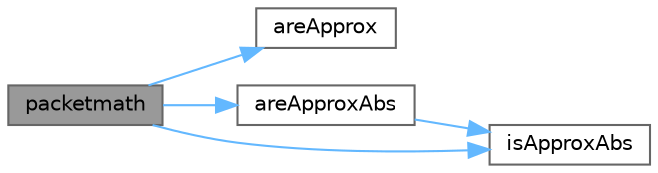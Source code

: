 digraph "packetmath"
{
 // LATEX_PDF_SIZE
  bgcolor="transparent";
  edge [fontname=Helvetica,fontsize=10,labelfontname=Helvetica,labelfontsize=10];
  node [fontname=Helvetica,fontsize=10,shape=box,height=0.2,width=0.4];
  rankdir="LR";
  Node1 [id="Node000001",label="packetmath",height=0.2,width=0.4,color="gray40", fillcolor="grey60", style="filled", fontcolor="black",tooltip=" "];
  Node1 -> Node2 [id="edge1_Node000001_Node000002",color="steelblue1",style="solid",tooltip=" "];
  Node2 [id="Node000002",label="areApprox",height=0.2,width=0.4,color="grey40", fillcolor="white", style="filled",URL="$packetmath_8cpp.html#ade96f58f6108572ff84a7c590bd09181",tooltip=" "];
  Node1 -> Node3 [id="edge2_Node000001_Node000003",color="steelblue1",style="solid",tooltip=" "];
  Node3 [id="Node000003",label="areApproxAbs",height=0.2,width=0.4,color="grey40", fillcolor="white", style="filled",URL="$packetmath_8cpp.html#a1daa20549b72f88a89dfa89830bdc210",tooltip=" "];
  Node3 -> Node4 [id="edge3_Node000003_Node000004",color="steelblue1",style="solid",tooltip=" "];
  Node4 [id="Node000004",label="isApproxAbs",height=0.2,width=0.4,color="grey40", fillcolor="white", style="filled",URL="$packetmath_8cpp.html#a0ce31a4524b11b96adc1a987a32c585f",tooltip=" "];
  Node1 -> Node4 [id="edge4_Node000001_Node000004",color="steelblue1",style="solid",tooltip=" "];
}
